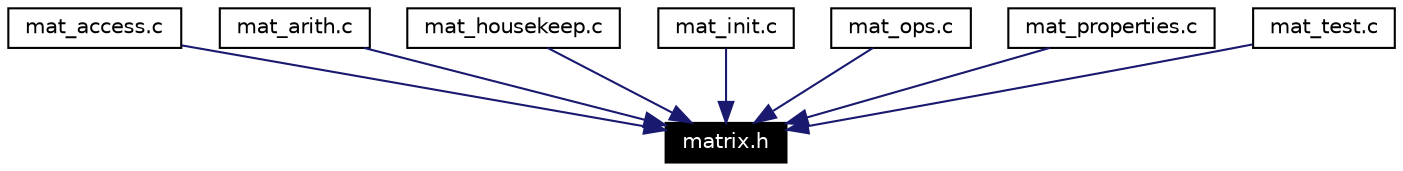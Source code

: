 digraph inheritance
{
  Node56 [shape="box",label="matrix.h",fontsize=10,height=0.2,width=0.4,fontname="Helvetica",color="black",style="filled" fontcolor="white"];
  Node57 -> Node56 [color="midnightblue",fontsize=10,style="solid",fontname="Helvetica"];
  Node57 [shape="box",label="mat_access.c",fontsize=10,height=0.2,width=0.4,fontname="Helvetica",color="black",URL="$mat__access_8c.html"];
  Node58 -> Node56 [color="midnightblue",fontsize=10,style="solid",fontname="Helvetica"];
  Node58 [shape="box",label="mat_arith.c",fontsize=10,height=0.2,width=0.4,fontname="Helvetica",color="black",URL="$mat__arith_8c.html"];
  Node59 -> Node56 [color="midnightblue",fontsize=10,style="solid",fontname="Helvetica"];
  Node59 [shape="box",label="mat_housekeep.c",fontsize=10,height=0.2,width=0.4,fontname="Helvetica",color="black",URL="$mat__housekeep_8c.html"];
  Node60 -> Node56 [color="midnightblue",fontsize=10,style="solid",fontname="Helvetica"];
  Node60 [shape="box",label="mat_init.c",fontsize=10,height=0.2,width=0.4,fontname="Helvetica",color="black",URL="$mat__init_8c.html"];
  Node61 -> Node56 [color="midnightblue",fontsize=10,style="solid",fontname="Helvetica"];
  Node61 [shape="box",label="mat_ops.c",fontsize=10,height=0.2,width=0.4,fontname="Helvetica",color="black",URL="$mat__ops_8c.html"];
  Node62 -> Node56 [color="midnightblue",fontsize=10,style="solid",fontname="Helvetica"];
  Node62 [shape="box",label="mat_properties.c",fontsize=10,height=0.2,width=0.4,fontname="Helvetica",color="black",URL="$mat__properties_8c.html"];
  Node63 -> Node56 [color="midnightblue",fontsize=10,style="solid",fontname="Helvetica"];
  Node63 [shape="box",label="mat_test.c",fontsize=10,height=0.2,width=0.4,fontname="Helvetica",color="black",URL="$mat__test_8c.html"];
}
